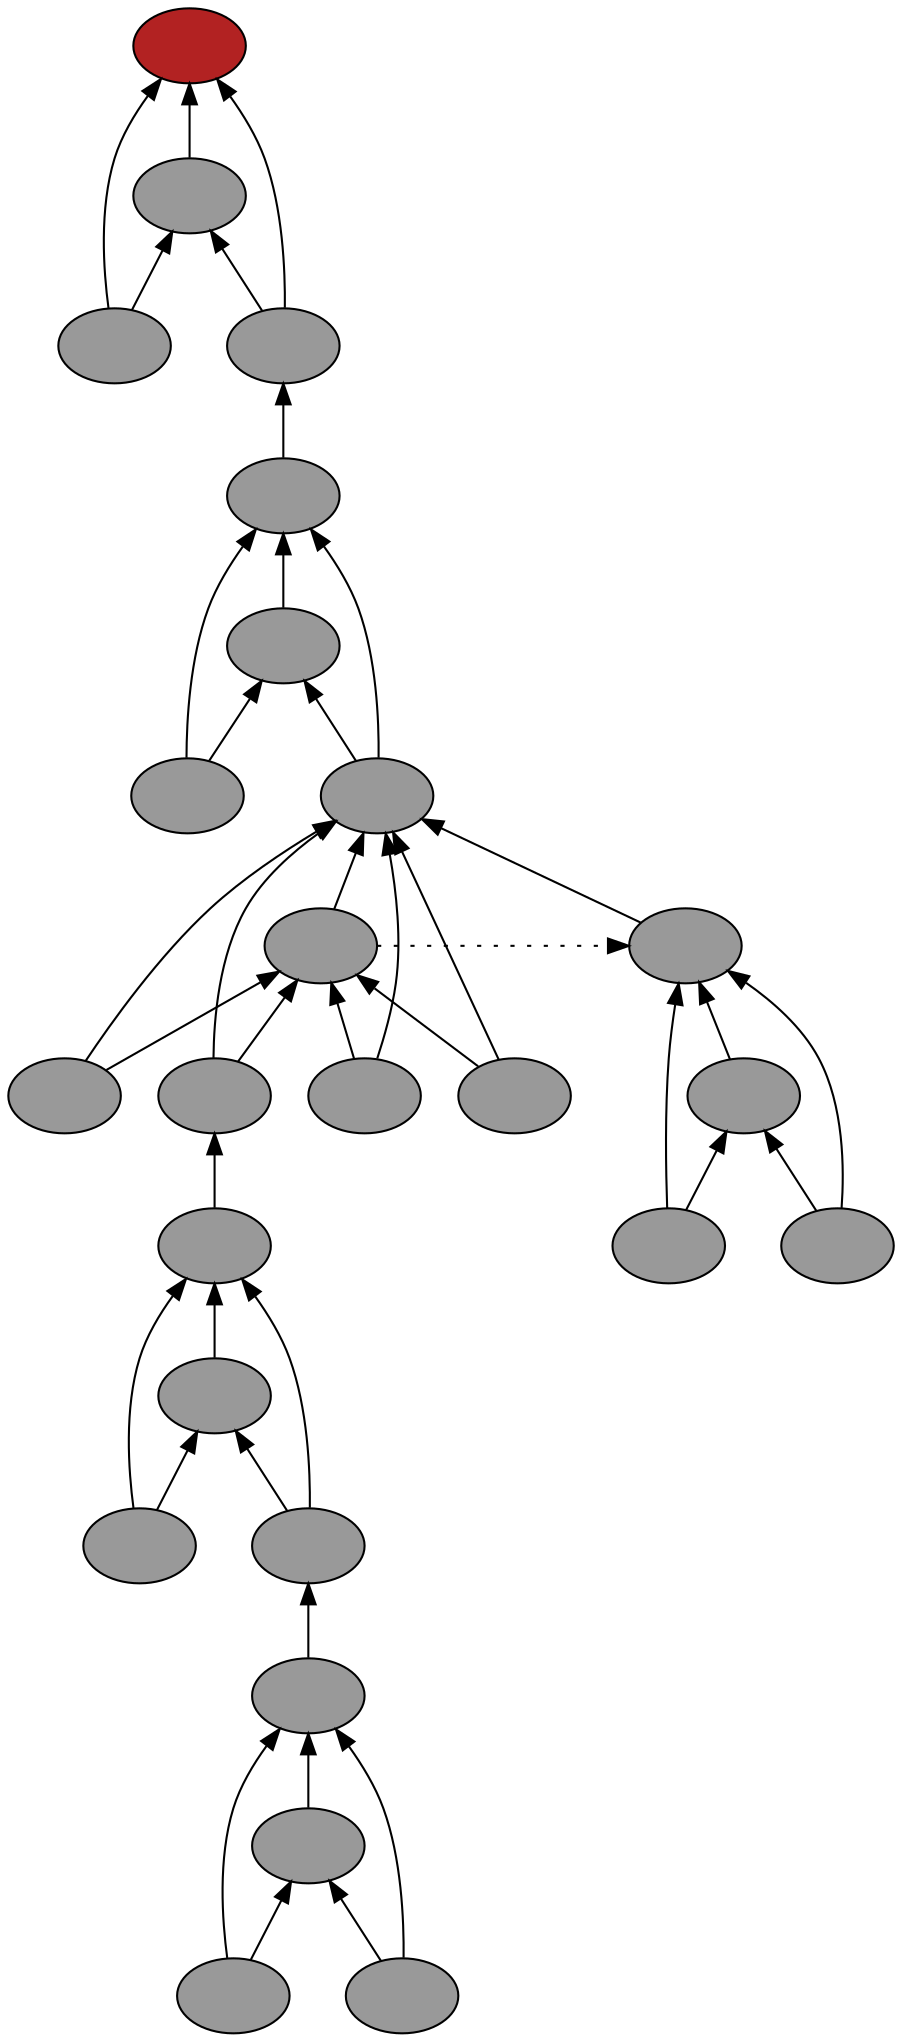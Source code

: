 digraph {
rankdir=BT
fontsize=24
subgraph clster1 {
subgraph clster2 {
"21616208"["fillcolor"="grey60" "fontsize"="24" "label"="" "shape"="ellipse" "style"="filled" ]
"20391696"["fillcolor"="grey60" "fontsize"="24" "label"="" "shape"="ellipse" "style"="filled" ]
"19076864"["fillcolor"="grey60" "fontsize"="24" "label"="" "shape"="ellipse" "style"="filled" ]
"28719440"["fillcolor"="grey60" "fontsize"="24" "label"="" "shape"="ellipse" "style"="filled" ]
}

subgraph clster3 {
"23610064"["fillcolor"="grey60" "fontsize"="24" "label"="" "shape"="ellipse" "style"="filled" ]
"24940288"["fillcolor"="grey60" "fontsize"="24" "label"="" "shape"="ellipse" "style"="filled" ]
"25014224"["fillcolor"="grey60" "fontsize"="24" "label"="" "shape"="ellipse" "style"="filled" ]
"24988336"["fillcolor"="grey60" "fontsize"="24" "label"="" "shape"="ellipse" "style"="filled" ]
}

subgraph clster4 {
"23304768"["fillcolor"="grey60" "fontsize"="24" "label"="" "shape"="ellipse" "style"="filled" ]
"24625888"["fillcolor"="grey60" "fontsize"="24" "label"="" "shape"="ellipse" "style"="filled" ]
"23710592"["fillcolor"="grey60" "fontsize"="24" "label"="" "shape"="ellipse" "style"="filled" ]
"24939776"["fillcolor"="grey60" "fontsize"="24" "label"="" "shape"="ellipse" "style"="filled" ]
"22582864"["fillcolor"="grey60" "fontsize"="24" "label"="" "shape"="ellipse" "style"="filled" ]
"21801008"["fillcolor"="grey60" "fontsize"="24" "label"="" "shape"="ellipse" "style"="filled" ]
"21571136"["fillcolor"="grey60" "fontsize"="24" "label"="" "shape"="ellipse" "style"="filled" ]
"22579328"["fillcolor"="grey60" "fontsize"="24" "label"="" "shape"="ellipse" "style"="filled" ]
"22672608"["fillcolor"="grey60" "fontsize"="24" "label"="" "shape"="ellipse" "style"="filled" ]
}

subgraph clster5 {
"26590768"["fillcolor"="firebrick" "fontsize"="24" "label"="" "shape"="ellipse" "style"="filled" ]
"21600256"["fillcolor"="grey60" "fontsize"="24" "label"="" "shape"="ellipse" "style"="filled" ]
"24603856"["fillcolor"="grey60" "fontsize"="24" "label"="" "shape"="ellipse" "style"="filled" ]
"21586576"["fillcolor"="grey60" "fontsize"="24" "label"="" "shape"="ellipse" "style"="filled" ]
}

}

subgraph clster6 {
"21574256"["fillcolor"="grey60" "fontsize"="24" "label"="" "shape"="ellipse" "style"="filled" ]
"21608528"["fillcolor"="grey60" "fontsize"="24" "label"="" "shape"="ellipse" "style"="filled" ]
"21564608"["fillcolor"="grey60" "fontsize"="24" "label"="" "shape"="ellipse" "style"="filled" ]
"27074384"["fillcolor"="grey60" "fontsize"="24" "label"="" "shape"="ellipse" "style"="filled" ]
}

"21564608" -> "21574256"["arrowhead"="normal" "color"="black" "constraint"="true" "style"="solid" ]
"21564608" -> "21608528"["arrowhead"="normal" "color"="black" "constraint"="true" "style"="solid" ]
"27074384" -> "21574256"["arrowhead"="normal" "color"="black" "constraint"="true" "style"="solid" ]
"27074384" -> "21608528"["arrowhead"="normal" "color"="black" "constraint"="true" "style"="solid" ]
"21608528" -> "21574256"["arrowhead"="normal" "color"="black" "constraint"="true" "style"="solid" ]
"19076864" -> "21616208"["arrowhead"="normal" "color"="black" "constraint"="true" "style"="solid" ]
"19076864" -> "20391696"["arrowhead"="normal" "color"="black" "constraint"="true" "style"="solid" ]
"28719440" -> "21616208"["arrowhead"="normal" "color"="black" "constraint"="true" "style"="solid" ]
"28719440" -> "20391696"["arrowhead"="normal" "color"="black" "constraint"="true" "style"="solid" ]
"20391696" -> "21616208"["arrowhead"="normal" "color"="black" "constraint"="true" "style"="solid" ]
"23710592" -> "23304768"["arrowhead"="normal" "color"="black" "constraint"="true" "style"="solid" ]
"23710592" -> "24625888"["arrowhead"="normal" "color"="black" "constraint"="true" "style"="solid" ]
"24939776" -> "23304768"["arrowhead"="normal" "color"="black" "constraint"="true" "style"="solid" ]
"24939776" -> "24625888"["arrowhead"="normal" "color"="black" "constraint"="true" "style"="solid" ]
"21801008" -> "24939776"["arrowhead"="normal" "color"="black" "constraint"="true" "style"="solid" ]
"21801008" -> "22582864"["arrowhead"="normal" "color"="black" "constraint"="true" "style"="solid" ]
"21571136" -> "24939776"["arrowhead"="normal" "color"="black" "constraint"="true" "style"="solid" ]
"21571136" -> "22582864"["arrowhead"="normal" "color"="black" "constraint"="true" "style"="solid" ]
"23610064" -> "21571136"["arrowhead"="normal" "color"="black" "constraint"="true" "style"="solid" ]
"22579328" -> "24939776"["arrowhead"="normal" "color"="black" "constraint"="true" "style"="solid" ]
"22579328" -> "22582864"["arrowhead"="normal" "color"="black" "constraint"="true" "style"="solid" ]
"22672608" -> "24939776"["arrowhead"="normal" "color"="black" "constraint"="true" "style"="solid" ]
"22672608" -> "22582864"["arrowhead"="normal" "color"="black" "constraint"="true" "style"="solid" ]
"22582864" -> "24939776"["arrowhead"="normal" "color"="black" "constraint"="true" "style"="solid" ]
"21574256" -> "24939776"["arrowhead"="normal" "color"="black" "constraint"="true" "style"="solid" ]
"22582864" -> "21574256"["arrowhead"="normal" "color"="black" "constraint"="false" "style"="dotted" ]
"24625888" -> "23304768"["arrowhead"="normal" "color"="black" "constraint"="true" "style"="solid" ]
"25014224" -> "23610064"["arrowhead"="normal" "color"="black" "constraint"="true" "style"="solid" ]
"25014224" -> "24940288"["arrowhead"="normal" "color"="black" "constraint"="true" "style"="solid" ]
"24988336" -> "23610064"["arrowhead"="normal" "color"="black" "constraint"="true" "style"="solid" ]
"24988336" -> "24940288"["arrowhead"="normal" "color"="black" "constraint"="true" "style"="solid" ]
"21616208" -> "24988336"["arrowhead"="normal" "color"="black" "constraint"="true" "style"="solid" ]
"24940288" -> "23610064"["arrowhead"="normal" "color"="black" "constraint"="true" "style"="solid" ]
"24603856" -> "26590768"["arrowhead"="normal" "color"="black" "constraint"="true" "style"="solid" ]
"24603856" -> "21600256"["arrowhead"="normal" "color"="black" "constraint"="true" "style"="solid" ]
"21586576" -> "26590768"["arrowhead"="normal" "color"="black" "constraint"="true" "style"="solid" ]
"21586576" -> "21600256"["arrowhead"="normal" "color"="black" "constraint"="true" "style"="solid" ]
"23304768" -> "21586576"["arrowhead"="normal" "color"="black" "constraint"="true" "style"="solid" ]
"21600256" -> "26590768"["arrowhead"="normal" "color"="black" "constraint"="true" "style"="solid" ]

}